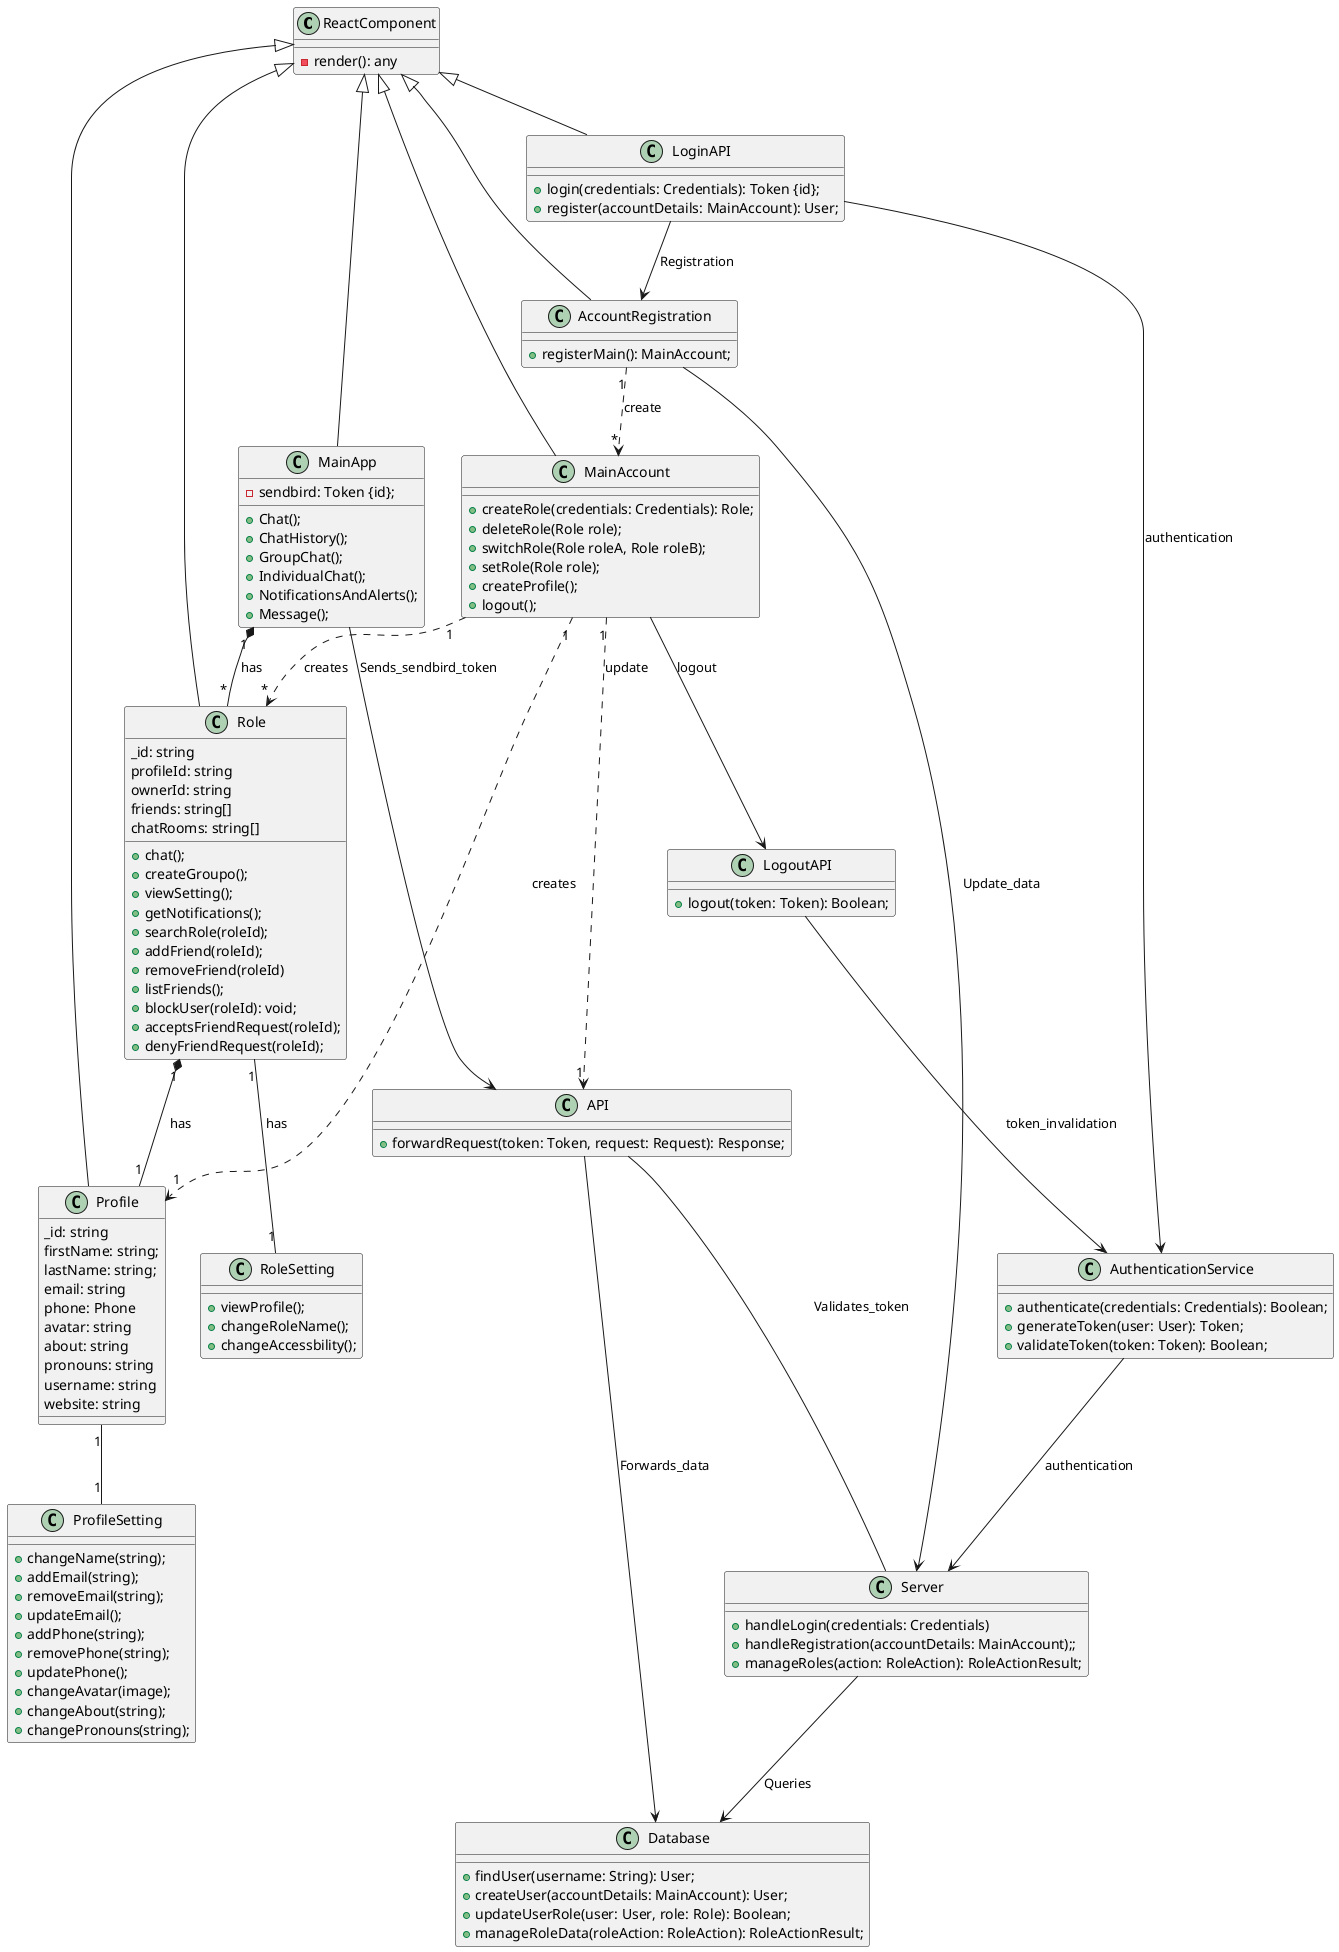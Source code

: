 @startuml
class ReactComponent {
    -render(): any
}

class MainApp {
    -sendbird: Token {id};
    +Chat();
    +ChatHistory();
    +GroupChat();
    +IndividualChat();
    +NotificationsAndAlerts();
    +Message();
}

class API {
    +forwardRequest(token: Token, request: Request): Response;
}

class Database {
    +findUser(username: String): User;
    +createUser(accountDetails: MainAccount): User;
    +updateUserRole(user: User, role: Role): Boolean;
    +manageRoleData(roleAction: RoleAction): RoleActionResult;
}

class AuthenticationService {
    +authenticate(credentials: Credentials): Boolean;
    +generateToken(user: User): Token;
    +validateToken(token: Token): Boolean;
}

class Server {
    +handleLogin(credentials: Credentials)
    +handleRegistration(accountDetails: MainAccount);;
    +manageRoles(action: RoleAction): RoleActionResult;
}

class LoginAPI {
    +login(credentials: Credentials): Token {id};
    +register(accountDetails: MainAccount): User;
}

class LogoutAPI {
    +logout(token: Token): Boolean;
}

class AccountRegistration {
    +registerMain(): MainAccount;
}


class MainAccount {
    +createRole(credentials: Credentials): Role;
    +deleteRole(Role role);
    +switchRole(Role roleA, Role roleB);
    +setRole(Role role);
    +createProfile();
    +logout();
}

class Role {
    _id: string
    profileId: string
    ownerId: string
    friends: string[]
    chatRooms: string[]

    +chat();
    +createGroupo();
    +viewSetting();
    +getNotifications();
    +searchRole(roleId);
    +addFriend(roleId);
    +removeFriend(roleId)
    +listFriends();
    +blockUser(roleId): void;
    +acceptsFriendRequest(roleId);
    +denyFriendRequest(roleId);
}

class RoleSetting{
  +viewProfile();
  +changeRoleName();
  +changeAccessbility();
}

class Profile {
    _id: string
    firstName: string;
    lastName: string;
    email: string
    phone: Phone
    avatar: string
    about: string
    pronouns: string
    username: string
    website: string
}

class ProfileSetting{
  +changeName(string);
  +addEmail(string);
  +removeEmail(string);
  +updateEmail();
  +addPhone(string);
  +removePhone(string);
  +updatePhone();
  +changeAvatar(image);
  +changeAbout(string);
  +changePronouns(string);
}

ReactComponent <|-- MainApp
ReactComponent <|-- LoginAPI
ReactComponent <|-- AccountRegistration
ReactComponent <|-- MainAccount
ReactComponent <|-- Role
ReactComponent <|-- Profile

MainApp "1" *-- "*" Role : has
Role "1" *-- "1" Profile : has
Role "1" -- "1" RoleSetting : has
Profile "1" -- "1" ProfileSetting

LoginAPI --> AuthenticationService : "authentication"
LoginAPI --> AccountRegistration : "Registration"
AuthenticationService --> Server : "authentication"
Server --> Database : "Queries"
AccountRegistration --> Server : "Update_data"
AccountRegistration "1" ..> "*" MainAccount : "create"
MainApp --> API : "Sends_sendbird_token"
API -- Server : "Validates_token"
API --> Database : "Forwards_data"
MainAccount --> LogoutAPI : "logout"
LogoutAPI --> AuthenticationService : "token_invalidation"

MainAccount "1" ..> "*" Role : creates
MainAccount "1" ..> "1" Profile : creates
MainAccount "1" ..> "1" API : update
@enduml
